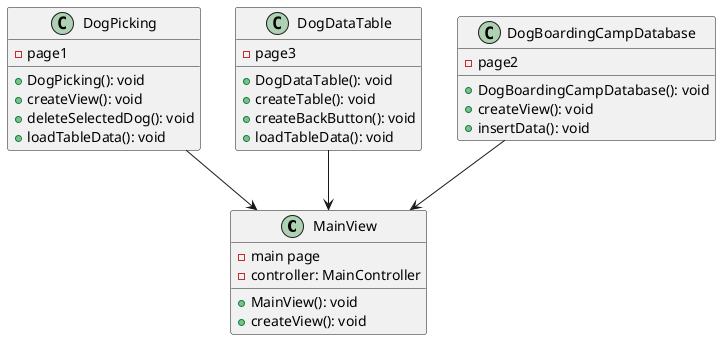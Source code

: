 @startuml
'https://plantuml.com/sequence-diagram

class MainView
class DogPicking
class DogDataTable
class DogBoardingCampDatabase

DogBoardingCampDatabase-->MainView
DogPicking-->MainView
DogDataTable-->MainView

class MainView{
-main page
-controller: MainController
+ MainView(): void
+ createView(): void
}

class DogPicking {
-page1
+ DogPicking(): void
+ createView(): void
+ deleteSelectedDog(): void
+ loadTableData(): void
}

class DogBoardingCampDatabase{
-page2
+ DogBoardingCampDatabase(): void
+ createView(): void
+ insertData(): void
}

class DogDataTable{
-page3
+ DogDataTable(): void
+ createTable(): void
+ createBackButton(): void
+ loadTableData(): void
}



@enduml